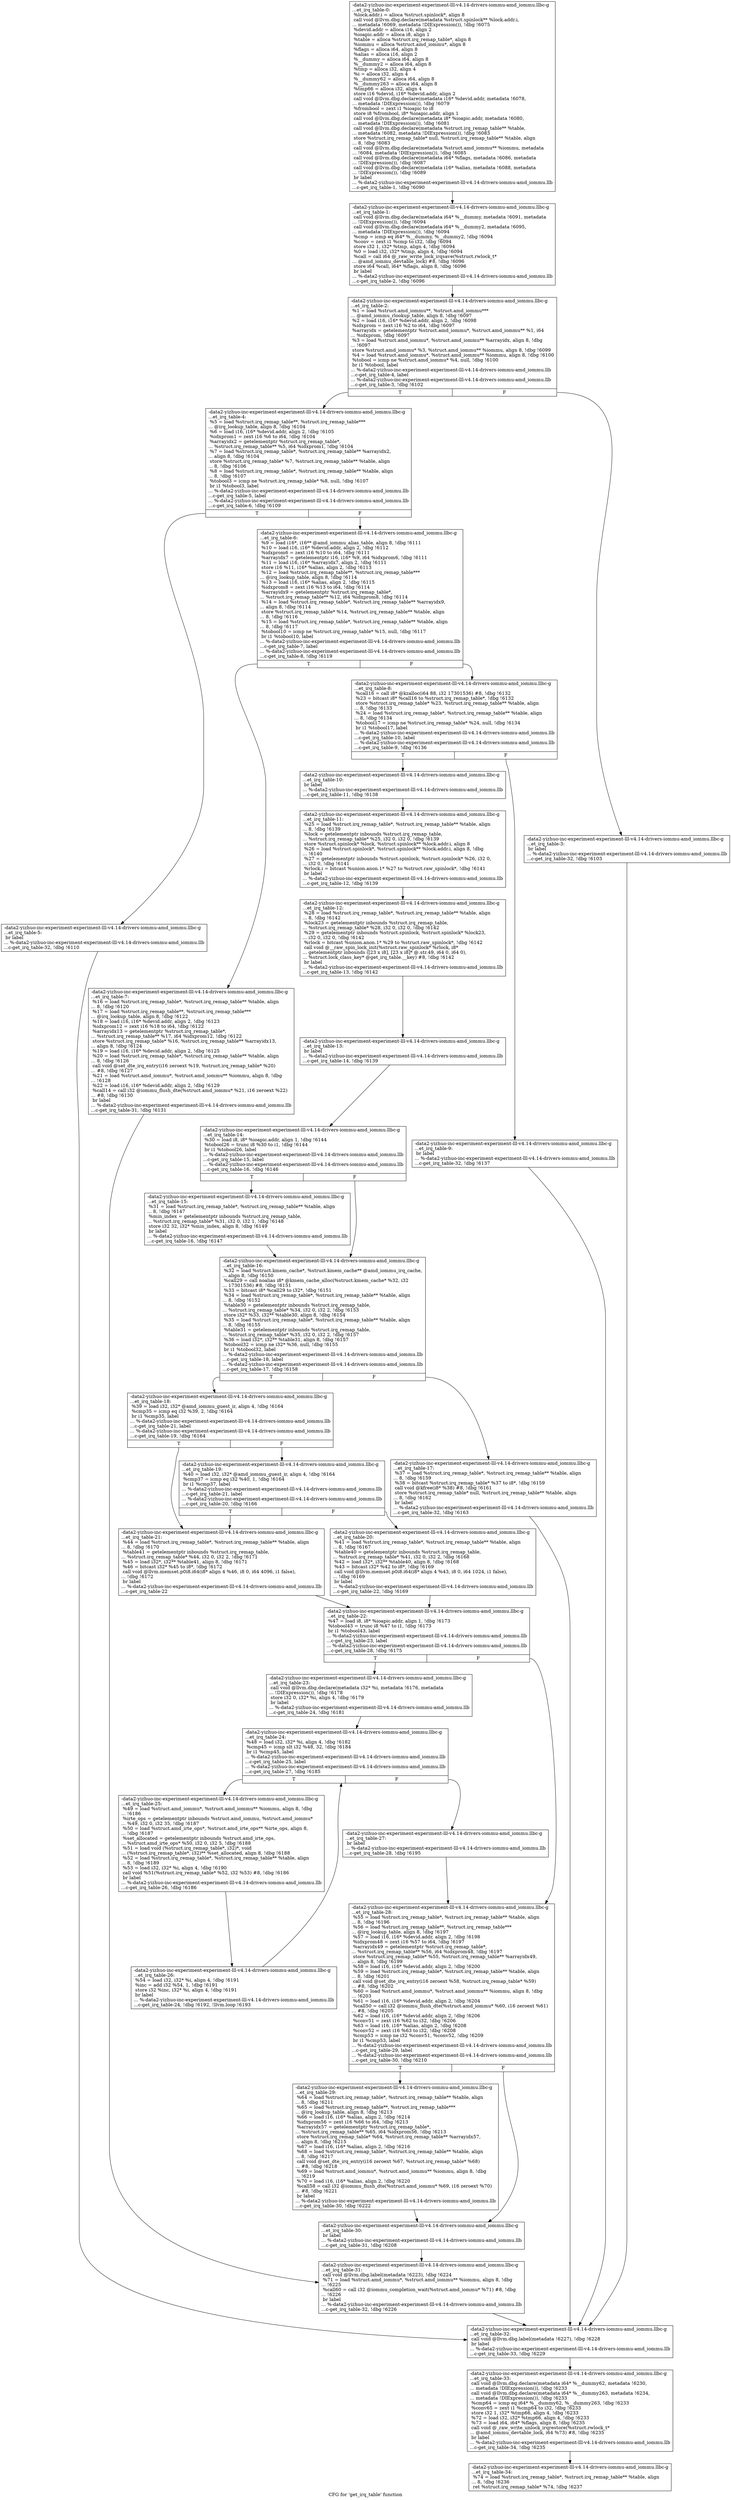 digraph "CFG for 'get_irq_table' function" {
	label="CFG for 'get_irq_table' function";

	Node0x561b94720670 [shape=record,label="{-data2-yizhuo-inc-experiment-experiment-lll-v4.14-drivers-iommu-amd_iommu.llbc-g\l...et_irq_table-0:\l  %lock.addr.i = alloca %struct.spinlock*, align 8\l  call void @llvm.dbg.declare(metadata %struct.spinlock** %lock.addr.i,\l... metadata !6069, metadata !DIExpression()), !dbg !6075\l  %devid.addr = alloca i16, align 2\l  %ioapic.addr = alloca i8, align 1\l  %table = alloca %struct.irq_remap_table*, align 8\l  %iommu = alloca %struct.amd_iommu*, align 8\l  %flags = alloca i64, align 8\l  %alias = alloca i16, align 2\l  %__dummy = alloca i64, align 8\l  %__dummy2 = alloca i64, align 8\l  %tmp = alloca i32, align 4\l  %i = alloca i32, align 4\l  %__dummy62 = alloca i64, align 8\l  %__dummy263 = alloca i64, align 8\l  %tmp66 = alloca i32, align 4\l  store i16 %devid, i16* %devid.addr, align 2\l  call void @llvm.dbg.declare(metadata i16* %devid.addr, metadata !6078,\l... metadata !DIExpression()), !dbg !6079\l  %frombool = zext i1 %ioapic to i8\l  store i8 %frombool, i8* %ioapic.addr, align 1\l  call void @llvm.dbg.declare(metadata i8* %ioapic.addr, metadata !6080,\l... metadata !DIExpression()), !dbg !6081\l  call void @llvm.dbg.declare(metadata %struct.irq_remap_table** %table,\l... metadata !6082, metadata !DIExpression()), !dbg !6083\l  store %struct.irq_remap_table* null, %struct.irq_remap_table** %table, align\l... 8, !dbg !6083\l  call void @llvm.dbg.declare(metadata %struct.amd_iommu** %iommu, metadata\l... !6084, metadata !DIExpression()), !dbg !6085\l  call void @llvm.dbg.declare(metadata i64* %flags, metadata !6086, metadata\l... !DIExpression()), !dbg !6087\l  call void @llvm.dbg.declare(metadata i16* %alias, metadata !6088, metadata\l... !DIExpression()), !dbg !6089\l  br label\l... %-data2-yizhuo-inc-experiment-experiment-lll-v4.14-drivers-iommu-amd_iommu.llb\l...c-get_irq_table-1, !dbg !6090\l}"];
	Node0x561b94720670 -> Node0x561b94729cc0;
	Node0x561b94729cc0 [shape=record,label="{-data2-yizhuo-inc-experiment-experiment-lll-v4.14-drivers-iommu-amd_iommu.llbc-g\l...et_irq_table-1: \l  call void @llvm.dbg.declare(metadata i64* %__dummy, metadata !6091, metadata\l... !DIExpression()), !dbg !6094\l  call void @llvm.dbg.declare(metadata i64* %__dummy2, metadata !6095,\l... metadata !DIExpression()), !dbg !6094\l  %cmp = icmp eq i64* %__dummy, %__dummy2, !dbg !6094\l  %conv = zext i1 %cmp to i32, !dbg !6094\l  store i32 1, i32* %tmp, align 4, !dbg !6094\l  %0 = load i32, i32* %tmp, align 4, !dbg !6094\l  %call = call i64 @_raw_write_lock_irqsave(%struct.rwlock_t*\l... @amd_iommu_devtable_lock) #8, !dbg !6096\l  store i64 %call, i64* %flags, align 8, !dbg !6096\l  br label\l... %-data2-yizhuo-inc-experiment-experiment-lll-v4.14-drivers-iommu-amd_iommu.llb\l...c-get_irq_table-2, !dbg !6096\l}"];
	Node0x561b94729cc0 -> Node0x561b94729d10;
	Node0x561b94729d10 [shape=record,label="{-data2-yizhuo-inc-experiment-experiment-lll-v4.14-drivers-iommu-amd_iommu.llbc-g\l...et_irq_table-2: \l  %1 = load %struct.amd_iommu**, %struct.amd_iommu***\l... @amd_iommu_rlookup_table, align 8, !dbg !6097\l  %2 = load i16, i16* %devid.addr, align 2, !dbg !6098\l  %idxprom = zext i16 %2 to i64, !dbg !6097\l  %arrayidx = getelementptr %struct.amd_iommu*, %struct.amd_iommu** %1, i64\l... %idxprom, !dbg !6097\l  %3 = load %struct.amd_iommu*, %struct.amd_iommu** %arrayidx, align 8, !dbg\l... !6097\l  store %struct.amd_iommu* %3, %struct.amd_iommu** %iommu, align 8, !dbg !6099\l  %4 = load %struct.amd_iommu*, %struct.amd_iommu** %iommu, align 8, !dbg !6100\l  %tobool = icmp ne %struct.amd_iommu* %4, null, !dbg !6100\l  br i1 %tobool, label\l... %-data2-yizhuo-inc-experiment-experiment-lll-v4.14-drivers-iommu-amd_iommu.llb\l...c-get_irq_table-4, label\l... %-data2-yizhuo-inc-experiment-experiment-lll-v4.14-drivers-iommu-amd_iommu.llb\l...c-get_irq_table-3, !dbg !6102\l|{<s0>T|<s1>F}}"];
	Node0x561b94729d10:s0 -> Node0x561b94729db0;
	Node0x561b94729d10:s1 -> Node0x561b94729d60;
	Node0x561b94729d60 [shape=record,label="{-data2-yizhuo-inc-experiment-experiment-lll-v4.14-drivers-iommu-amd_iommu.llbc-g\l...et_irq_table-3: \l  br label\l... %-data2-yizhuo-inc-experiment-experiment-lll-v4.14-drivers-iommu-amd_iommu.llb\l...c-get_irq_table-32, !dbg !6103\l}"];
	Node0x561b94729d60 -> Node0x561b9472a670;
	Node0x561b94729db0 [shape=record,label="{-data2-yizhuo-inc-experiment-experiment-lll-v4.14-drivers-iommu-amd_iommu.llbc-g\l...et_irq_table-4: \l  %5 = load %struct.irq_remap_table**, %struct.irq_remap_table***\l... @irq_lookup_table, align 8, !dbg !6104\l  %6 = load i16, i16* %devid.addr, align 2, !dbg !6105\l  %idxprom1 = zext i16 %6 to i64, !dbg !6104\l  %arrayidx2 = getelementptr %struct.irq_remap_table*,\l... %struct.irq_remap_table** %5, i64 %idxprom1, !dbg !6104\l  %7 = load %struct.irq_remap_table*, %struct.irq_remap_table** %arrayidx2,\l... align 8, !dbg !6104\l  store %struct.irq_remap_table* %7, %struct.irq_remap_table** %table, align\l... 8, !dbg !6106\l  %8 = load %struct.irq_remap_table*, %struct.irq_remap_table** %table, align\l... 8, !dbg !6107\l  %tobool3 = icmp ne %struct.irq_remap_table* %8, null, !dbg !6107\l  br i1 %tobool3, label\l... %-data2-yizhuo-inc-experiment-experiment-lll-v4.14-drivers-iommu-amd_iommu.llb\l...c-get_irq_table-5, label\l... %-data2-yizhuo-inc-experiment-experiment-lll-v4.14-drivers-iommu-amd_iommu.llb\l...c-get_irq_table-6, !dbg !6109\l|{<s0>T|<s1>F}}"];
	Node0x561b94729db0:s0 -> Node0x561b94729e00;
	Node0x561b94729db0:s1 -> Node0x561b94729e50;
	Node0x561b94729e00 [shape=record,label="{-data2-yizhuo-inc-experiment-experiment-lll-v4.14-drivers-iommu-amd_iommu.llbc-g\l...et_irq_table-5: \l  br label\l... %-data2-yizhuo-inc-experiment-experiment-lll-v4.14-drivers-iommu-amd_iommu.llb\l...c-get_irq_table-32, !dbg !6110\l}"];
	Node0x561b94729e00 -> Node0x561b9472a670;
	Node0x561b94729e50 [shape=record,label="{-data2-yizhuo-inc-experiment-experiment-lll-v4.14-drivers-iommu-amd_iommu.llbc-g\l...et_irq_table-6: \l  %9 = load i16*, i16** @amd_iommu_alias_table, align 8, !dbg !6111\l  %10 = load i16, i16* %devid.addr, align 2, !dbg !6112\l  %idxprom6 = zext i16 %10 to i64, !dbg !6111\l  %arrayidx7 = getelementptr i16, i16* %9, i64 %idxprom6, !dbg !6111\l  %11 = load i16, i16* %arrayidx7, align 2, !dbg !6111\l  store i16 %11, i16* %alias, align 2, !dbg !6113\l  %12 = load %struct.irq_remap_table**, %struct.irq_remap_table***\l... @irq_lookup_table, align 8, !dbg !6114\l  %13 = load i16, i16* %alias, align 2, !dbg !6115\l  %idxprom8 = zext i16 %13 to i64, !dbg !6114\l  %arrayidx9 = getelementptr %struct.irq_remap_table*,\l... %struct.irq_remap_table** %12, i64 %idxprom8, !dbg !6114\l  %14 = load %struct.irq_remap_table*, %struct.irq_remap_table** %arrayidx9,\l... align 8, !dbg !6114\l  store %struct.irq_remap_table* %14, %struct.irq_remap_table** %table, align\l... 8, !dbg !6116\l  %15 = load %struct.irq_remap_table*, %struct.irq_remap_table** %table, align\l... 8, !dbg !6117\l  %tobool10 = icmp ne %struct.irq_remap_table* %15, null, !dbg !6117\l  br i1 %tobool10, label\l... %-data2-yizhuo-inc-experiment-experiment-lll-v4.14-drivers-iommu-amd_iommu.llb\l...c-get_irq_table-7, label\l... %-data2-yizhuo-inc-experiment-experiment-lll-v4.14-drivers-iommu-amd_iommu.llb\l...c-get_irq_table-8, !dbg !6119\l|{<s0>T|<s1>F}}"];
	Node0x561b94729e50:s0 -> Node0x561b94729ea0;
	Node0x561b94729e50:s1 -> Node0x561b94729ef0;
	Node0x561b94729ea0 [shape=record,label="{-data2-yizhuo-inc-experiment-experiment-lll-v4.14-drivers-iommu-amd_iommu.llbc-g\l...et_irq_table-7: \l  %16 = load %struct.irq_remap_table*, %struct.irq_remap_table** %table, align\l... 8, !dbg !6120\l  %17 = load %struct.irq_remap_table**, %struct.irq_remap_table***\l... @irq_lookup_table, align 8, !dbg !6122\l  %18 = load i16, i16* %devid.addr, align 2, !dbg !6123\l  %idxprom12 = zext i16 %18 to i64, !dbg !6122\l  %arrayidx13 = getelementptr %struct.irq_remap_table*,\l... %struct.irq_remap_table** %17, i64 %idxprom12, !dbg !6122\l  store %struct.irq_remap_table* %16, %struct.irq_remap_table** %arrayidx13,\l... align 8, !dbg !6124\l  %19 = load i16, i16* %devid.addr, align 2, !dbg !6125\l  %20 = load %struct.irq_remap_table*, %struct.irq_remap_table** %table, align\l... 8, !dbg !6126\l  call void @set_dte_irq_entry(i16 zeroext %19, %struct.irq_remap_table* %20)\l... #8, !dbg !6127\l  %21 = load %struct.amd_iommu*, %struct.amd_iommu** %iommu, align 8, !dbg\l... !6128\l  %22 = load i16, i16* %devid.addr, align 2, !dbg !6129\l  %call14 = call i32 @iommu_flush_dte(%struct.amd_iommu* %21, i16 zeroext %22)\l... #8, !dbg !6130\l  br label\l... %-data2-yizhuo-inc-experiment-experiment-lll-v4.14-drivers-iommu-amd_iommu.llb\l...c-get_irq_table-31, !dbg !6131\l}"];
	Node0x561b94729ea0 -> Node0x561b9472a620;
	Node0x561b94729ef0 [shape=record,label="{-data2-yizhuo-inc-experiment-experiment-lll-v4.14-drivers-iommu-amd_iommu.llbc-g\l...et_irq_table-8: \l  %call16 = call i8* @kzalloc(i64 88, i32 17301536) #8, !dbg !6132\l  %23 = bitcast i8* %call16 to %struct.irq_remap_table*, !dbg !6132\l  store %struct.irq_remap_table* %23, %struct.irq_remap_table** %table, align\l... 8, !dbg !6133\l  %24 = load %struct.irq_remap_table*, %struct.irq_remap_table** %table, align\l... 8, !dbg !6134\l  %tobool17 = icmp ne %struct.irq_remap_table* %24, null, !dbg !6134\l  br i1 %tobool17, label\l... %-data2-yizhuo-inc-experiment-experiment-lll-v4.14-drivers-iommu-amd_iommu.llb\l...c-get_irq_table-10, label\l... %-data2-yizhuo-inc-experiment-experiment-lll-v4.14-drivers-iommu-amd_iommu.llb\l...c-get_irq_table-9, !dbg !6136\l|{<s0>T|<s1>F}}"];
	Node0x561b94729ef0:s0 -> Node0x561b94729f90;
	Node0x561b94729ef0:s1 -> Node0x561b94729f40;
	Node0x561b94729f40 [shape=record,label="{-data2-yizhuo-inc-experiment-experiment-lll-v4.14-drivers-iommu-amd_iommu.llbc-g\l...et_irq_table-9: \l  br label\l... %-data2-yizhuo-inc-experiment-experiment-lll-v4.14-drivers-iommu-amd_iommu.llb\l...c-get_irq_table-32, !dbg !6137\l}"];
	Node0x561b94729f40 -> Node0x561b9472a670;
	Node0x561b94729f90 [shape=record,label="{-data2-yizhuo-inc-experiment-experiment-lll-v4.14-drivers-iommu-amd_iommu.llbc-g\l...et_irq_table-10: \l  br label\l... %-data2-yizhuo-inc-experiment-experiment-lll-v4.14-drivers-iommu-amd_iommu.llb\l...c-get_irq_table-11, !dbg !6138\l}"];
	Node0x561b94729f90 -> Node0x561b94729fe0;
	Node0x561b94729fe0 [shape=record,label="{-data2-yizhuo-inc-experiment-experiment-lll-v4.14-drivers-iommu-amd_iommu.llbc-g\l...et_irq_table-11: \l  %25 = load %struct.irq_remap_table*, %struct.irq_remap_table** %table, align\l... 8, !dbg !6139\l  %lock = getelementptr inbounds %struct.irq_remap_table,\l... %struct.irq_remap_table* %25, i32 0, i32 0, !dbg !6139\l  store %struct.spinlock* %lock, %struct.spinlock** %lock.addr.i, align 8\l  %26 = load %struct.spinlock*, %struct.spinlock** %lock.addr.i, align 8, !dbg\l... !6140\l  %27 = getelementptr inbounds %struct.spinlock, %struct.spinlock* %26, i32 0,\l... i32 0, !dbg !6141\l  %rlock.i = bitcast %union.anon.1* %27 to %struct.raw_spinlock*, !dbg !6141\l  br label\l... %-data2-yizhuo-inc-experiment-experiment-lll-v4.14-drivers-iommu-amd_iommu.llb\l...c-get_irq_table-12, !dbg !6139\l}"];
	Node0x561b94729fe0 -> Node0x561b9472a030;
	Node0x561b9472a030 [shape=record,label="{-data2-yizhuo-inc-experiment-experiment-lll-v4.14-drivers-iommu-amd_iommu.llbc-g\l...et_irq_table-12: \l  %28 = load %struct.irq_remap_table*, %struct.irq_remap_table** %table, align\l... 8, !dbg !6142\l  %lock23 = getelementptr inbounds %struct.irq_remap_table,\l... %struct.irq_remap_table* %28, i32 0, i32 0, !dbg !6142\l  %29 = getelementptr inbounds %struct.spinlock, %struct.spinlock* %lock23,\l... i32 0, i32 0, !dbg !6142\l  %rlock = bitcast %union.anon.1* %29 to %struct.raw_spinlock*, !dbg !6142\l  call void @__raw_spin_lock_init(%struct.raw_spinlock* %rlock, i8*\l... getelementptr inbounds ([23 x i8], [23 x i8]* @.str.49, i64 0, i64 0),\l... %struct.lock_class_key* @get_irq_table.__key) #8, !dbg !6142\l  br label\l... %-data2-yizhuo-inc-experiment-experiment-lll-v4.14-drivers-iommu-amd_iommu.llb\l...c-get_irq_table-13, !dbg !6142\l}"];
	Node0x561b9472a030 -> Node0x561b9472a080;
	Node0x561b9472a080 [shape=record,label="{-data2-yizhuo-inc-experiment-experiment-lll-v4.14-drivers-iommu-amd_iommu.llbc-g\l...et_irq_table-13: \l  br label\l... %-data2-yizhuo-inc-experiment-experiment-lll-v4.14-drivers-iommu-amd_iommu.llb\l...c-get_irq_table-14, !dbg !6139\l}"];
	Node0x561b9472a080 -> Node0x561b9472a0d0;
	Node0x561b9472a0d0 [shape=record,label="{-data2-yizhuo-inc-experiment-experiment-lll-v4.14-drivers-iommu-amd_iommu.llbc-g\l...et_irq_table-14: \l  %30 = load i8, i8* %ioapic.addr, align 1, !dbg !6144\l  %tobool26 = trunc i8 %30 to i1, !dbg !6144\l  br i1 %tobool26, label\l... %-data2-yizhuo-inc-experiment-experiment-lll-v4.14-drivers-iommu-amd_iommu.llb\l...c-get_irq_table-15, label\l... %-data2-yizhuo-inc-experiment-experiment-lll-v4.14-drivers-iommu-amd_iommu.llb\l...c-get_irq_table-16, !dbg !6146\l|{<s0>T|<s1>F}}"];
	Node0x561b9472a0d0:s0 -> Node0x561b9472a120;
	Node0x561b9472a0d0:s1 -> Node0x561b9472a170;
	Node0x561b9472a120 [shape=record,label="{-data2-yizhuo-inc-experiment-experiment-lll-v4.14-drivers-iommu-amd_iommu.llbc-g\l...et_irq_table-15: \l  %31 = load %struct.irq_remap_table*, %struct.irq_remap_table** %table, align\l... 8, !dbg !6147\l  %min_index = getelementptr inbounds %struct.irq_remap_table,\l... %struct.irq_remap_table* %31, i32 0, i32 1, !dbg !6148\l  store i32 32, i32* %min_index, align 8, !dbg !6149\l  br label\l... %-data2-yizhuo-inc-experiment-experiment-lll-v4.14-drivers-iommu-amd_iommu.llb\l...c-get_irq_table-16, !dbg !6147\l}"];
	Node0x561b9472a120 -> Node0x561b9472a170;
	Node0x561b9472a170 [shape=record,label="{-data2-yizhuo-inc-experiment-experiment-lll-v4.14-drivers-iommu-amd_iommu.llbc-g\l...et_irq_table-16: \l  %32 = load %struct.kmem_cache*, %struct.kmem_cache** @amd_iommu_irq_cache,\l... align 8, !dbg !6150\l  %call29 = call noalias i8* @kmem_cache_alloc(%struct.kmem_cache* %32, i32\l... 17301536) #8, !dbg !6151\l  %33 = bitcast i8* %call29 to i32*, !dbg !6151\l  %34 = load %struct.irq_remap_table*, %struct.irq_remap_table** %table, align\l... 8, !dbg !6152\l  %table30 = getelementptr inbounds %struct.irq_remap_table,\l... %struct.irq_remap_table* %34, i32 0, i32 2, !dbg !6153\l  store i32* %33, i32** %table30, align 8, !dbg !6154\l  %35 = load %struct.irq_remap_table*, %struct.irq_remap_table** %table, align\l... 8, !dbg !6155\l  %table31 = getelementptr inbounds %struct.irq_remap_table,\l... %struct.irq_remap_table* %35, i32 0, i32 2, !dbg !6157\l  %36 = load i32*, i32** %table31, align 8, !dbg !6157\l  %tobool32 = icmp ne i32* %36, null, !dbg !6155\l  br i1 %tobool32, label\l... %-data2-yizhuo-inc-experiment-experiment-lll-v4.14-drivers-iommu-amd_iommu.llb\l...c-get_irq_table-18, label\l... %-data2-yizhuo-inc-experiment-experiment-lll-v4.14-drivers-iommu-amd_iommu.llb\l...c-get_irq_table-17, !dbg !6158\l|{<s0>T|<s1>F}}"];
	Node0x561b9472a170:s0 -> Node0x561b9472a210;
	Node0x561b9472a170:s1 -> Node0x561b9472a1c0;
	Node0x561b9472a1c0 [shape=record,label="{-data2-yizhuo-inc-experiment-experiment-lll-v4.14-drivers-iommu-amd_iommu.llbc-g\l...et_irq_table-17: \l  %37 = load %struct.irq_remap_table*, %struct.irq_remap_table** %table, align\l... 8, !dbg !6159\l  %38 = bitcast %struct.irq_remap_table* %37 to i8*, !dbg !6159\l  call void @kfree(i8* %38) #8, !dbg !6161\l  store %struct.irq_remap_table* null, %struct.irq_remap_table** %table, align\l... 8, !dbg !6162\l  br label\l... %-data2-yizhuo-inc-experiment-experiment-lll-v4.14-drivers-iommu-amd_iommu.llb\l...c-get_irq_table-32, !dbg !6163\l}"];
	Node0x561b9472a1c0 -> Node0x561b9472a670;
	Node0x561b9472a210 [shape=record,label="{-data2-yizhuo-inc-experiment-experiment-lll-v4.14-drivers-iommu-amd_iommu.llbc-g\l...et_irq_table-18: \l  %39 = load i32, i32* @amd_iommu_guest_ir, align 4, !dbg !6164\l  %cmp35 = icmp eq i32 %39, 2, !dbg !6164\l  br i1 %cmp35, label\l... %-data2-yizhuo-inc-experiment-experiment-lll-v4.14-drivers-iommu-amd_iommu.llb\l...c-get_irq_table-21, label\l... %-data2-yizhuo-inc-experiment-experiment-lll-v4.14-drivers-iommu-amd_iommu.llb\l...c-get_irq_table-19, !dbg !6164\l|{<s0>T|<s1>F}}"];
	Node0x561b9472a210:s0 -> Node0x561b9472a300;
	Node0x561b9472a210:s1 -> Node0x561b9472a260;
	Node0x561b9472a260 [shape=record,label="{-data2-yizhuo-inc-experiment-experiment-lll-v4.14-drivers-iommu-amd_iommu.llbc-g\l...et_irq_table-19: \l  %40 = load i32, i32* @amd_iommu_guest_ir, align 4, !dbg !6164\l  %cmp37 = icmp eq i32 %40, 1, !dbg !6164\l  br i1 %cmp37, label\l... %-data2-yizhuo-inc-experiment-experiment-lll-v4.14-drivers-iommu-amd_iommu.llb\l...c-get_irq_table-21, label\l... %-data2-yizhuo-inc-experiment-experiment-lll-v4.14-drivers-iommu-amd_iommu.llb\l...c-get_irq_table-20, !dbg !6166\l|{<s0>T|<s1>F}}"];
	Node0x561b9472a260:s0 -> Node0x561b9472a300;
	Node0x561b9472a260:s1 -> Node0x561b9472a2b0;
	Node0x561b9472a2b0 [shape=record,label="{-data2-yizhuo-inc-experiment-experiment-lll-v4.14-drivers-iommu-amd_iommu.llbc-g\l...et_irq_table-20: \l  %41 = load %struct.irq_remap_table*, %struct.irq_remap_table** %table, align\l... 8, !dbg !6167\l  %table40 = getelementptr inbounds %struct.irq_remap_table,\l... %struct.irq_remap_table* %41, i32 0, i32 2, !dbg !6168\l  %42 = load i32*, i32** %table40, align 8, !dbg !6168\l  %43 = bitcast i32* %42 to i8*, !dbg !6169\l  call void @llvm.memset.p0i8.i64(i8* align 4 %43, i8 0, i64 1024, i1 false),\l... !dbg !6169\l  br label\l... %-data2-yizhuo-inc-experiment-experiment-lll-v4.14-drivers-iommu-amd_iommu.llb\l...c-get_irq_table-22, !dbg !6169\l}"];
	Node0x561b9472a2b0 -> Node0x561b9472a350;
	Node0x561b9472a300 [shape=record,label="{-data2-yizhuo-inc-experiment-experiment-lll-v4.14-drivers-iommu-amd_iommu.llbc-g\l...et_irq_table-21: \l  %44 = load %struct.irq_remap_table*, %struct.irq_remap_table** %table, align\l... 8, !dbg !6170\l  %table41 = getelementptr inbounds %struct.irq_remap_table,\l... %struct.irq_remap_table* %44, i32 0, i32 2, !dbg !6171\l  %45 = load i32*, i32** %table41, align 8, !dbg !6171\l  %46 = bitcast i32* %45 to i8*, !dbg !6172\l  call void @llvm.memset.p0i8.i64(i8* align 4 %46, i8 0, i64 4096, i1 false),\l... !dbg !6172\l  br label\l... %-data2-yizhuo-inc-experiment-experiment-lll-v4.14-drivers-iommu-amd_iommu.llb\l...c-get_irq_table-22\l}"];
	Node0x561b9472a300 -> Node0x561b9472a350;
	Node0x561b9472a350 [shape=record,label="{-data2-yizhuo-inc-experiment-experiment-lll-v4.14-drivers-iommu-amd_iommu.llbc-g\l...et_irq_table-22: \l  %47 = load i8, i8* %ioapic.addr, align 1, !dbg !6173\l  %tobool43 = trunc i8 %47 to i1, !dbg !6173\l  br i1 %tobool43, label\l... %-data2-yizhuo-inc-experiment-experiment-lll-v4.14-drivers-iommu-amd_iommu.llb\l...c-get_irq_table-23, label\l... %-data2-yizhuo-inc-experiment-experiment-lll-v4.14-drivers-iommu-amd_iommu.llb\l...c-get_irq_table-28, !dbg !6175\l|{<s0>T|<s1>F}}"];
	Node0x561b9472a350:s0 -> Node0x561b9472a3a0;
	Node0x561b9472a350:s1 -> Node0x561b9472a530;
	Node0x561b9472a3a0 [shape=record,label="{-data2-yizhuo-inc-experiment-experiment-lll-v4.14-drivers-iommu-amd_iommu.llbc-g\l...et_irq_table-23: \l  call void @llvm.dbg.declare(metadata i32* %i, metadata !6176, metadata\l... !DIExpression()), !dbg !6178\l  store i32 0, i32* %i, align 4, !dbg !6179\l  br label\l... %-data2-yizhuo-inc-experiment-experiment-lll-v4.14-drivers-iommu-amd_iommu.llb\l...c-get_irq_table-24, !dbg !6181\l}"];
	Node0x561b9472a3a0 -> Node0x561b9472a3f0;
	Node0x561b9472a3f0 [shape=record,label="{-data2-yizhuo-inc-experiment-experiment-lll-v4.14-drivers-iommu-amd_iommu.llbc-g\l...et_irq_table-24: \l  %48 = load i32, i32* %i, align 4, !dbg !6182\l  %cmp45 = icmp slt i32 %48, 32, !dbg !6184\l  br i1 %cmp45, label\l... %-data2-yizhuo-inc-experiment-experiment-lll-v4.14-drivers-iommu-amd_iommu.llb\l...c-get_irq_table-25, label\l... %-data2-yizhuo-inc-experiment-experiment-lll-v4.14-drivers-iommu-amd_iommu.llb\l...c-get_irq_table-27, !dbg !6185\l|{<s0>T|<s1>F}}"];
	Node0x561b9472a3f0:s0 -> Node0x561b9472a440;
	Node0x561b9472a3f0:s1 -> Node0x561b9472a4e0;
	Node0x561b9472a440 [shape=record,label="{-data2-yizhuo-inc-experiment-experiment-lll-v4.14-drivers-iommu-amd_iommu.llbc-g\l...et_irq_table-25: \l  %49 = load %struct.amd_iommu*, %struct.amd_iommu** %iommu, align 8, !dbg\l... !6186\l  %irte_ops = getelementptr inbounds %struct.amd_iommu, %struct.amd_iommu*\l... %49, i32 0, i32 35, !dbg !6187\l  %50 = load %struct.amd_irte_ops*, %struct.amd_irte_ops** %irte_ops, align 8,\l... !dbg !6187\l  %set_allocated = getelementptr inbounds %struct.amd_irte_ops,\l... %struct.amd_irte_ops* %50, i32 0, i32 5, !dbg !6188\l  %51 = load void (%struct.irq_remap_table*, i32)*, void\l... (%struct.irq_remap_table*, i32)** %set_allocated, align 8, !dbg !6188\l  %52 = load %struct.irq_remap_table*, %struct.irq_remap_table** %table, align\l... 8, !dbg !6189\l  %53 = load i32, i32* %i, align 4, !dbg !6190\l  call void %51(%struct.irq_remap_table* %52, i32 %53) #8, !dbg !6186\l  br label\l... %-data2-yizhuo-inc-experiment-experiment-lll-v4.14-drivers-iommu-amd_iommu.llb\l...c-get_irq_table-26, !dbg !6186\l}"];
	Node0x561b9472a440 -> Node0x561b9472a490;
	Node0x561b9472a490 [shape=record,label="{-data2-yizhuo-inc-experiment-experiment-lll-v4.14-drivers-iommu-amd_iommu.llbc-g\l...et_irq_table-26: \l  %54 = load i32, i32* %i, align 4, !dbg !6191\l  %inc = add i32 %54, 1, !dbg !6191\l  store i32 %inc, i32* %i, align 4, !dbg !6191\l  br label\l... %-data2-yizhuo-inc-experiment-experiment-lll-v4.14-drivers-iommu-amd_iommu.llb\l...c-get_irq_table-24, !dbg !6192, !llvm.loop !6193\l}"];
	Node0x561b9472a490 -> Node0x561b9472a3f0;
	Node0x561b9472a4e0 [shape=record,label="{-data2-yizhuo-inc-experiment-experiment-lll-v4.14-drivers-iommu-amd_iommu.llbc-g\l...et_irq_table-27: \l  br label\l... %-data2-yizhuo-inc-experiment-experiment-lll-v4.14-drivers-iommu-amd_iommu.llb\l...c-get_irq_table-28, !dbg !6195\l}"];
	Node0x561b9472a4e0 -> Node0x561b9472a530;
	Node0x561b9472a530 [shape=record,label="{-data2-yizhuo-inc-experiment-experiment-lll-v4.14-drivers-iommu-amd_iommu.llbc-g\l...et_irq_table-28: \l  %55 = load %struct.irq_remap_table*, %struct.irq_remap_table** %table, align\l... 8, !dbg !6196\l  %56 = load %struct.irq_remap_table**, %struct.irq_remap_table***\l... @irq_lookup_table, align 8, !dbg !6197\l  %57 = load i16, i16* %devid.addr, align 2, !dbg !6198\l  %idxprom48 = zext i16 %57 to i64, !dbg !6197\l  %arrayidx49 = getelementptr %struct.irq_remap_table*,\l... %struct.irq_remap_table** %56, i64 %idxprom48, !dbg !6197\l  store %struct.irq_remap_table* %55, %struct.irq_remap_table** %arrayidx49,\l... align 8, !dbg !6199\l  %58 = load i16, i16* %devid.addr, align 2, !dbg !6200\l  %59 = load %struct.irq_remap_table*, %struct.irq_remap_table** %table, align\l... 8, !dbg !6201\l  call void @set_dte_irq_entry(i16 zeroext %58, %struct.irq_remap_table* %59)\l... #8, !dbg !6202\l  %60 = load %struct.amd_iommu*, %struct.amd_iommu** %iommu, align 8, !dbg\l... !6203\l  %61 = load i16, i16* %devid.addr, align 2, !dbg !6204\l  %call50 = call i32 @iommu_flush_dte(%struct.amd_iommu* %60, i16 zeroext %61)\l... #8, !dbg !6205\l  %62 = load i16, i16* %devid.addr, align 2, !dbg !6206\l  %conv51 = zext i16 %62 to i32, !dbg !6206\l  %63 = load i16, i16* %alias, align 2, !dbg !6208\l  %conv52 = zext i16 %63 to i32, !dbg !6208\l  %cmp53 = icmp ne i32 %conv51, %conv52, !dbg !6209\l  br i1 %cmp53, label\l... %-data2-yizhuo-inc-experiment-experiment-lll-v4.14-drivers-iommu-amd_iommu.llb\l...c-get_irq_table-29, label\l... %-data2-yizhuo-inc-experiment-experiment-lll-v4.14-drivers-iommu-amd_iommu.llb\l...c-get_irq_table-30, !dbg !6210\l|{<s0>T|<s1>F}}"];
	Node0x561b9472a530:s0 -> Node0x561b9472a580;
	Node0x561b9472a530:s1 -> Node0x561b9472a5d0;
	Node0x561b9472a580 [shape=record,label="{-data2-yizhuo-inc-experiment-experiment-lll-v4.14-drivers-iommu-amd_iommu.llbc-g\l...et_irq_table-29: \l  %64 = load %struct.irq_remap_table*, %struct.irq_remap_table** %table, align\l... 8, !dbg !6211\l  %65 = load %struct.irq_remap_table**, %struct.irq_remap_table***\l... @irq_lookup_table, align 8, !dbg !6213\l  %66 = load i16, i16* %alias, align 2, !dbg !6214\l  %idxprom56 = zext i16 %66 to i64, !dbg !6213\l  %arrayidx57 = getelementptr %struct.irq_remap_table*,\l... %struct.irq_remap_table** %65, i64 %idxprom56, !dbg !6213\l  store %struct.irq_remap_table* %64, %struct.irq_remap_table** %arrayidx57,\l... align 8, !dbg !6215\l  %67 = load i16, i16* %alias, align 2, !dbg !6216\l  %68 = load %struct.irq_remap_table*, %struct.irq_remap_table** %table, align\l... 8, !dbg !6217\l  call void @set_dte_irq_entry(i16 zeroext %67, %struct.irq_remap_table* %68)\l... #8, !dbg !6218\l  %69 = load %struct.amd_iommu*, %struct.amd_iommu** %iommu, align 8, !dbg\l... !6219\l  %70 = load i16, i16* %alias, align 2, !dbg !6220\l  %call58 = call i32 @iommu_flush_dte(%struct.amd_iommu* %69, i16 zeroext %70)\l... #8, !dbg !6221\l  br label\l... %-data2-yizhuo-inc-experiment-experiment-lll-v4.14-drivers-iommu-amd_iommu.llb\l...c-get_irq_table-30, !dbg !6222\l}"];
	Node0x561b9472a580 -> Node0x561b9472a5d0;
	Node0x561b9472a5d0 [shape=record,label="{-data2-yizhuo-inc-experiment-experiment-lll-v4.14-drivers-iommu-amd_iommu.llbc-g\l...et_irq_table-30: \l  br label\l... %-data2-yizhuo-inc-experiment-experiment-lll-v4.14-drivers-iommu-amd_iommu.llb\l...c-get_irq_table-31, !dbg !6208\l}"];
	Node0x561b9472a5d0 -> Node0x561b9472a620;
	Node0x561b9472a620 [shape=record,label="{-data2-yizhuo-inc-experiment-experiment-lll-v4.14-drivers-iommu-amd_iommu.llbc-g\l...et_irq_table-31: \l  call void @llvm.dbg.label(metadata !6223), !dbg !6224\l  %71 = load %struct.amd_iommu*, %struct.amd_iommu** %iommu, align 8, !dbg\l... !6225\l  %call60 = call i32 @iommu_completion_wait(%struct.amd_iommu* %71) #8, !dbg\l... !6226\l  br label\l... %-data2-yizhuo-inc-experiment-experiment-lll-v4.14-drivers-iommu-amd_iommu.llb\l...c-get_irq_table-32, !dbg !6226\l}"];
	Node0x561b9472a620 -> Node0x561b9472a670;
	Node0x561b9472a670 [shape=record,label="{-data2-yizhuo-inc-experiment-experiment-lll-v4.14-drivers-iommu-amd_iommu.llbc-g\l...et_irq_table-32: \l  call void @llvm.dbg.label(metadata !6227), !dbg !6228\l  br label\l... %-data2-yizhuo-inc-experiment-experiment-lll-v4.14-drivers-iommu-amd_iommu.llb\l...c-get_irq_table-33, !dbg !6229\l}"];
	Node0x561b9472a670 -> Node0x561b9472a6c0;
	Node0x561b9472a6c0 [shape=record,label="{-data2-yizhuo-inc-experiment-experiment-lll-v4.14-drivers-iommu-amd_iommu.llbc-g\l...et_irq_table-33: \l  call void @llvm.dbg.declare(metadata i64* %__dummy62, metadata !6230,\l... metadata !DIExpression()), !dbg !6233\l  call void @llvm.dbg.declare(metadata i64* %__dummy263, metadata !6234,\l... metadata !DIExpression()), !dbg !6233\l  %cmp64 = icmp eq i64* %__dummy62, %__dummy263, !dbg !6233\l  %conv65 = zext i1 %cmp64 to i32, !dbg !6233\l  store i32 1, i32* %tmp66, align 4, !dbg !6233\l  %72 = load i32, i32* %tmp66, align 4, !dbg !6233\l  %73 = load i64, i64* %flags, align 8, !dbg !6235\l  call void @_raw_write_unlock_irqrestore(%struct.rwlock_t*\l... @amd_iommu_devtable_lock, i64 %73) #8, !dbg !6235\l  br label\l... %-data2-yizhuo-inc-experiment-experiment-lll-v4.14-drivers-iommu-amd_iommu.llb\l...c-get_irq_table-34, !dbg !6235\l}"];
	Node0x561b9472a6c0 -> Node0x561b9472a710;
	Node0x561b9472a710 [shape=record,label="{-data2-yizhuo-inc-experiment-experiment-lll-v4.14-drivers-iommu-amd_iommu.llbc-g\l...et_irq_table-34: \l  %74 = load %struct.irq_remap_table*, %struct.irq_remap_table** %table, align\l... 8, !dbg !6236\l  ret %struct.irq_remap_table* %74, !dbg !6237\l}"];
}
